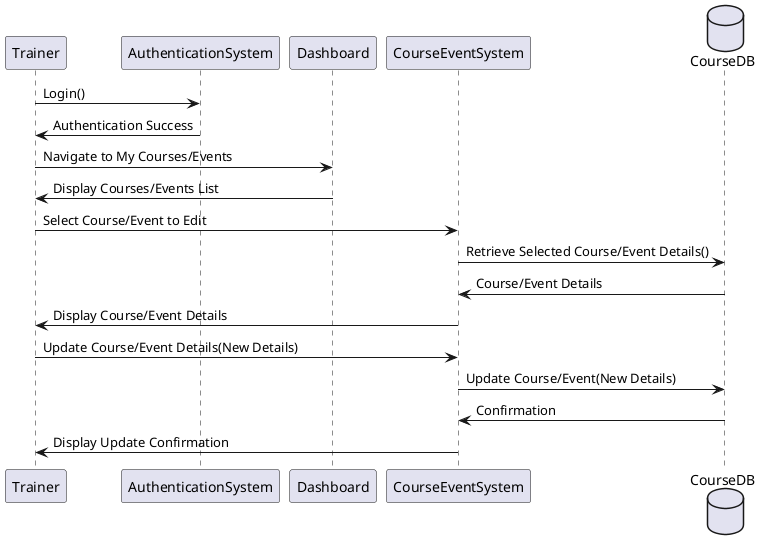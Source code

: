 @startuml
participant Trainer
participant AuthenticationSystem as Auth
participant Dashboard
participant CourseEventSystem as CES
database CourseDB

Trainer -> Auth: Login()
Auth -> Trainer: Authentication Success

Trainer -> Dashboard: Navigate to My Courses/Events
Dashboard -> Trainer: Display Courses/Events List

Trainer -> CES: Select Course/Event to Edit
CES -> CourseDB: Retrieve Selected Course/Event Details()
CourseDB -> CES: Course/Event Details
CES -> Trainer: Display Course/Event Details

Trainer -> CES: Update Course/Event Details(New Details)
CES -> CourseDB: Update Course/Event(New Details)
CourseDB -> CES: Confirmation

CES -> Trainer: Display Update Confirmation
@enduml